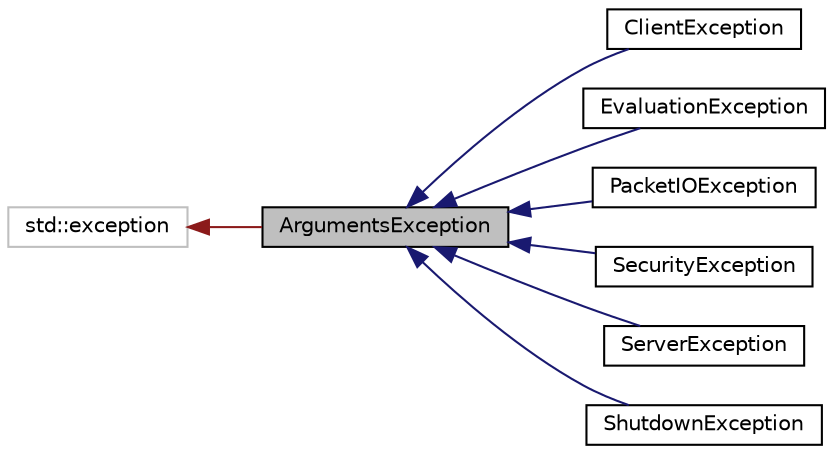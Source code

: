 digraph "ArgumentsException"
{
  edge [fontname="Helvetica",fontsize="10",labelfontname="Helvetica",labelfontsize="10"];
  node [fontname="Helvetica",fontsize="10",shape=record];
  rankdir="LR";
  Node1 [label="ArgumentsException",height=0.2,width=0.4,color="black", fillcolor="grey75", style="filled", fontcolor="black"];
  Node2 -> Node1 [dir="back",color="firebrick4",fontsize="10",style="solid",fontname="Helvetica"];
  Node2 [label="std::exception",height=0.2,width=0.4,color="grey75", fillcolor="white", style="filled"];
  Node1 -> Node3 [dir="back",color="midnightblue",fontsize="10",style="solid",fontname="Helvetica"];
  Node3 [label="ClientException",height=0.2,width=0.4,color="black", fillcolor="white", style="filled",URL="$classClientException.html"];
  Node1 -> Node4 [dir="back",color="midnightblue",fontsize="10",style="solid",fontname="Helvetica"];
  Node4 [label="EvaluationException",height=0.2,width=0.4,color="black", fillcolor="white", style="filled",URL="$classEvaluationException.html"];
  Node1 -> Node5 [dir="back",color="midnightblue",fontsize="10",style="solid",fontname="Helvetica"];
  Node5 [label="PacketIOException",height=0.2,width=0.4,color="black", fillcolor="white", style="filled",URL="$classPacketIOException.html"];
  Node1 -> Node6 [dir="back",color="midnightblue",fontsize="10",style="solid",fontname="Helvetica"];
  Node6 [label="SecurityException",height=0.2,width=0.4,color="black", fillcolor="white", style="filled",URL="$classSecurityException.html"];
  Node1 -> Node7 [dir="back",color="midnightblue",fontsize="10",style="solid",fontname="Helvetica"];
  Node7 [label="ServerException",height=0.2,width=0.4,color="black", fillcolor="white", style="filled",URL="$classServerException.html"];
  Node1 -> Node8 [dir="back",color="midnightblue",fontsize="10",style="solid",fontname="Helvetica"];
  Node8 [label="ShutdownException",height=0.2,width=0.4,color="black", fillcolor="white", style="filled",URL="$classShutdownException.html"];
}
